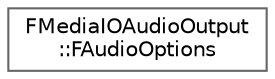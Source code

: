 digraph "Graphical Class Hierarchy"
{
 // INTERACTIVE_SVG=YES
 // LATEX_PDF_SIZE
  bgcolor="transparent";
  edge [fontname=Helvetica,fontsize=10,labelfontname=Helvetica,labelfontsize=10];
  node [fontname=Helvetica,fontsize=10,shape=box,height=0.2,width=0.4];
  rankdir="LR";
  Node0 [id="Node000000",label="FMediaIOAudioOutput\l::FAudioOptions",height=0.2,width=0.4,color="grey40", fillcolor="white", style="filled",URL="$d0/d69/structFMediaIOAudioOutput_1_1FAudioOptions.html",tooltip=" "];
}
